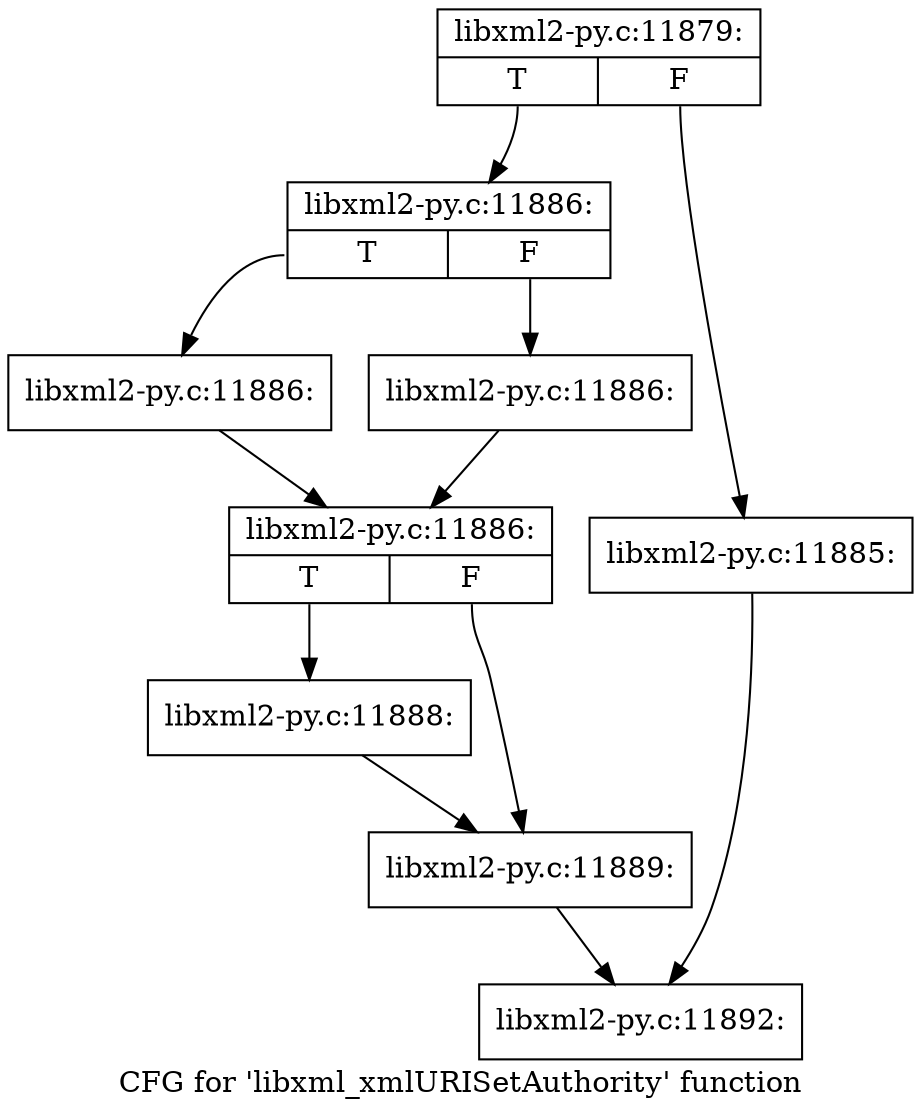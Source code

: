 digraph "CFG for 'libxml_xmlURISetAuthority' function" {
	label="CFG for 'libxml_xmlURISetAuthority' function";

	Node0x46a50a0 [shape=record,label="{libxml2-py.c:11879:|{<s0>T|<s1>F}}"];
	Node0x46a50a0:s0 -> Node0x46a8340;
	Node0x46a50a0:s1 -> Node0x46a82f0;
	Node0x46a82f0 [shape=record,label="{libxml2-py.c:11885:}"];
	Node0x46a82f0 -> Node0x46a7550;
	Node0x46a8340 [shape=record,label="{libxml2-py.c:11886:|{<s0>T|<s1>F}}"];
	Node0x46a8340:s0 -> Node0x46a8bd0;
	Node0x46a8340:s1 -> Node0x46a8c20;
	Node0x46a8bd0 [shape=record,label="{libxml2-py.c:11886:}"];
	Node0x46a8bd0 -> Node0x46a8c70;
	Node0x46a8c20 [shape=record,label="{libxml2-py.c:11886:}"];
	Node0x46a8c20 -> Node0x46a8c70;
	Node0x46a8c70 [shape=record,label="{libxml2-py.c:11886:|{<s0>T|<s1>F}}"];
	Node0x46a8c70:s0 -> Node0x46a9200;
	Node0x46a8c70:s1 -> Node0x46a9250;
	Node0x46a9200 [shape=record,label="{libxml2-py.c:11888:}"];
	Node0x46a9200 -> Node0x46a9250;
	Node0x46a9250 [shape=record,label="{libxml2-py.c:11889:}"];
	Node0x46a9250 -> Node0x46a7550;
	Node0x46a7550 [shape=record,label="{libxml2-py.c:11892:}"];
}
